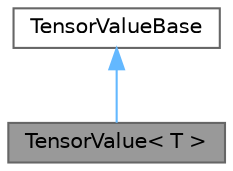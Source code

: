 digraph "TensorValue&lt; T &gt;"
{
 // LATEX_PDF_SIZE
  bgcolor="transparent";
  edge [fontname=Helvetica,fontsize=10,labelfontname=Helvetica,labelfontsize=10];
  node [fontname=Helvetica,fontsize=10,shape=box,height=0.2,width=0.4];
  Node1 [id="Node000001",label="TensorValue\< T \>",height=0.2,width=0.4,color="gray40", fillcolor="grey60", style="filled", fontcolor="black",tooltip="Concrete definition of tensor value."];
  Node2 -> Node1 [id="edge1_Node000001_Node000002",dir="back",color="steelblue1",style="solid",tooltip=" "];
  Node2 [id="Node000002",label="TensorValueBase",height=0.2,width=0.4,color="gray40", fillcolor="white", style="filled",URL="$classneml2_1_1TensorValueBase.html",tooltip="The base class to allow us to set up a polymorphic container of BatchTensors. The concrete definition..."];
}
